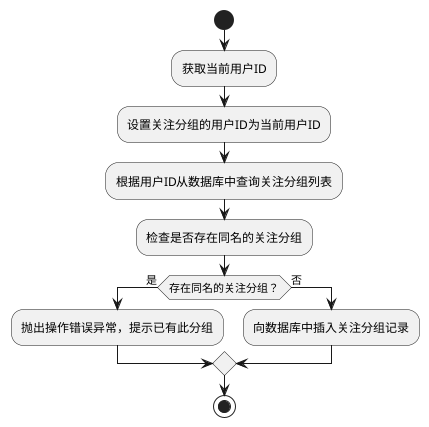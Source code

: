 @startuml

start

:获取当前用户ID;
:设置关注分组的用户ID为当前用户ID;
:根据用户ID从数据库中查询关注分组列表;
:检查是否存在同名的关注分组;
if (存在同名的关注分组？) then (是)
    :抛出操作错误异常，提示已有此分组;
else (否)
    :向数据库中插入关注分组记录;
endif

stop

@enduml
